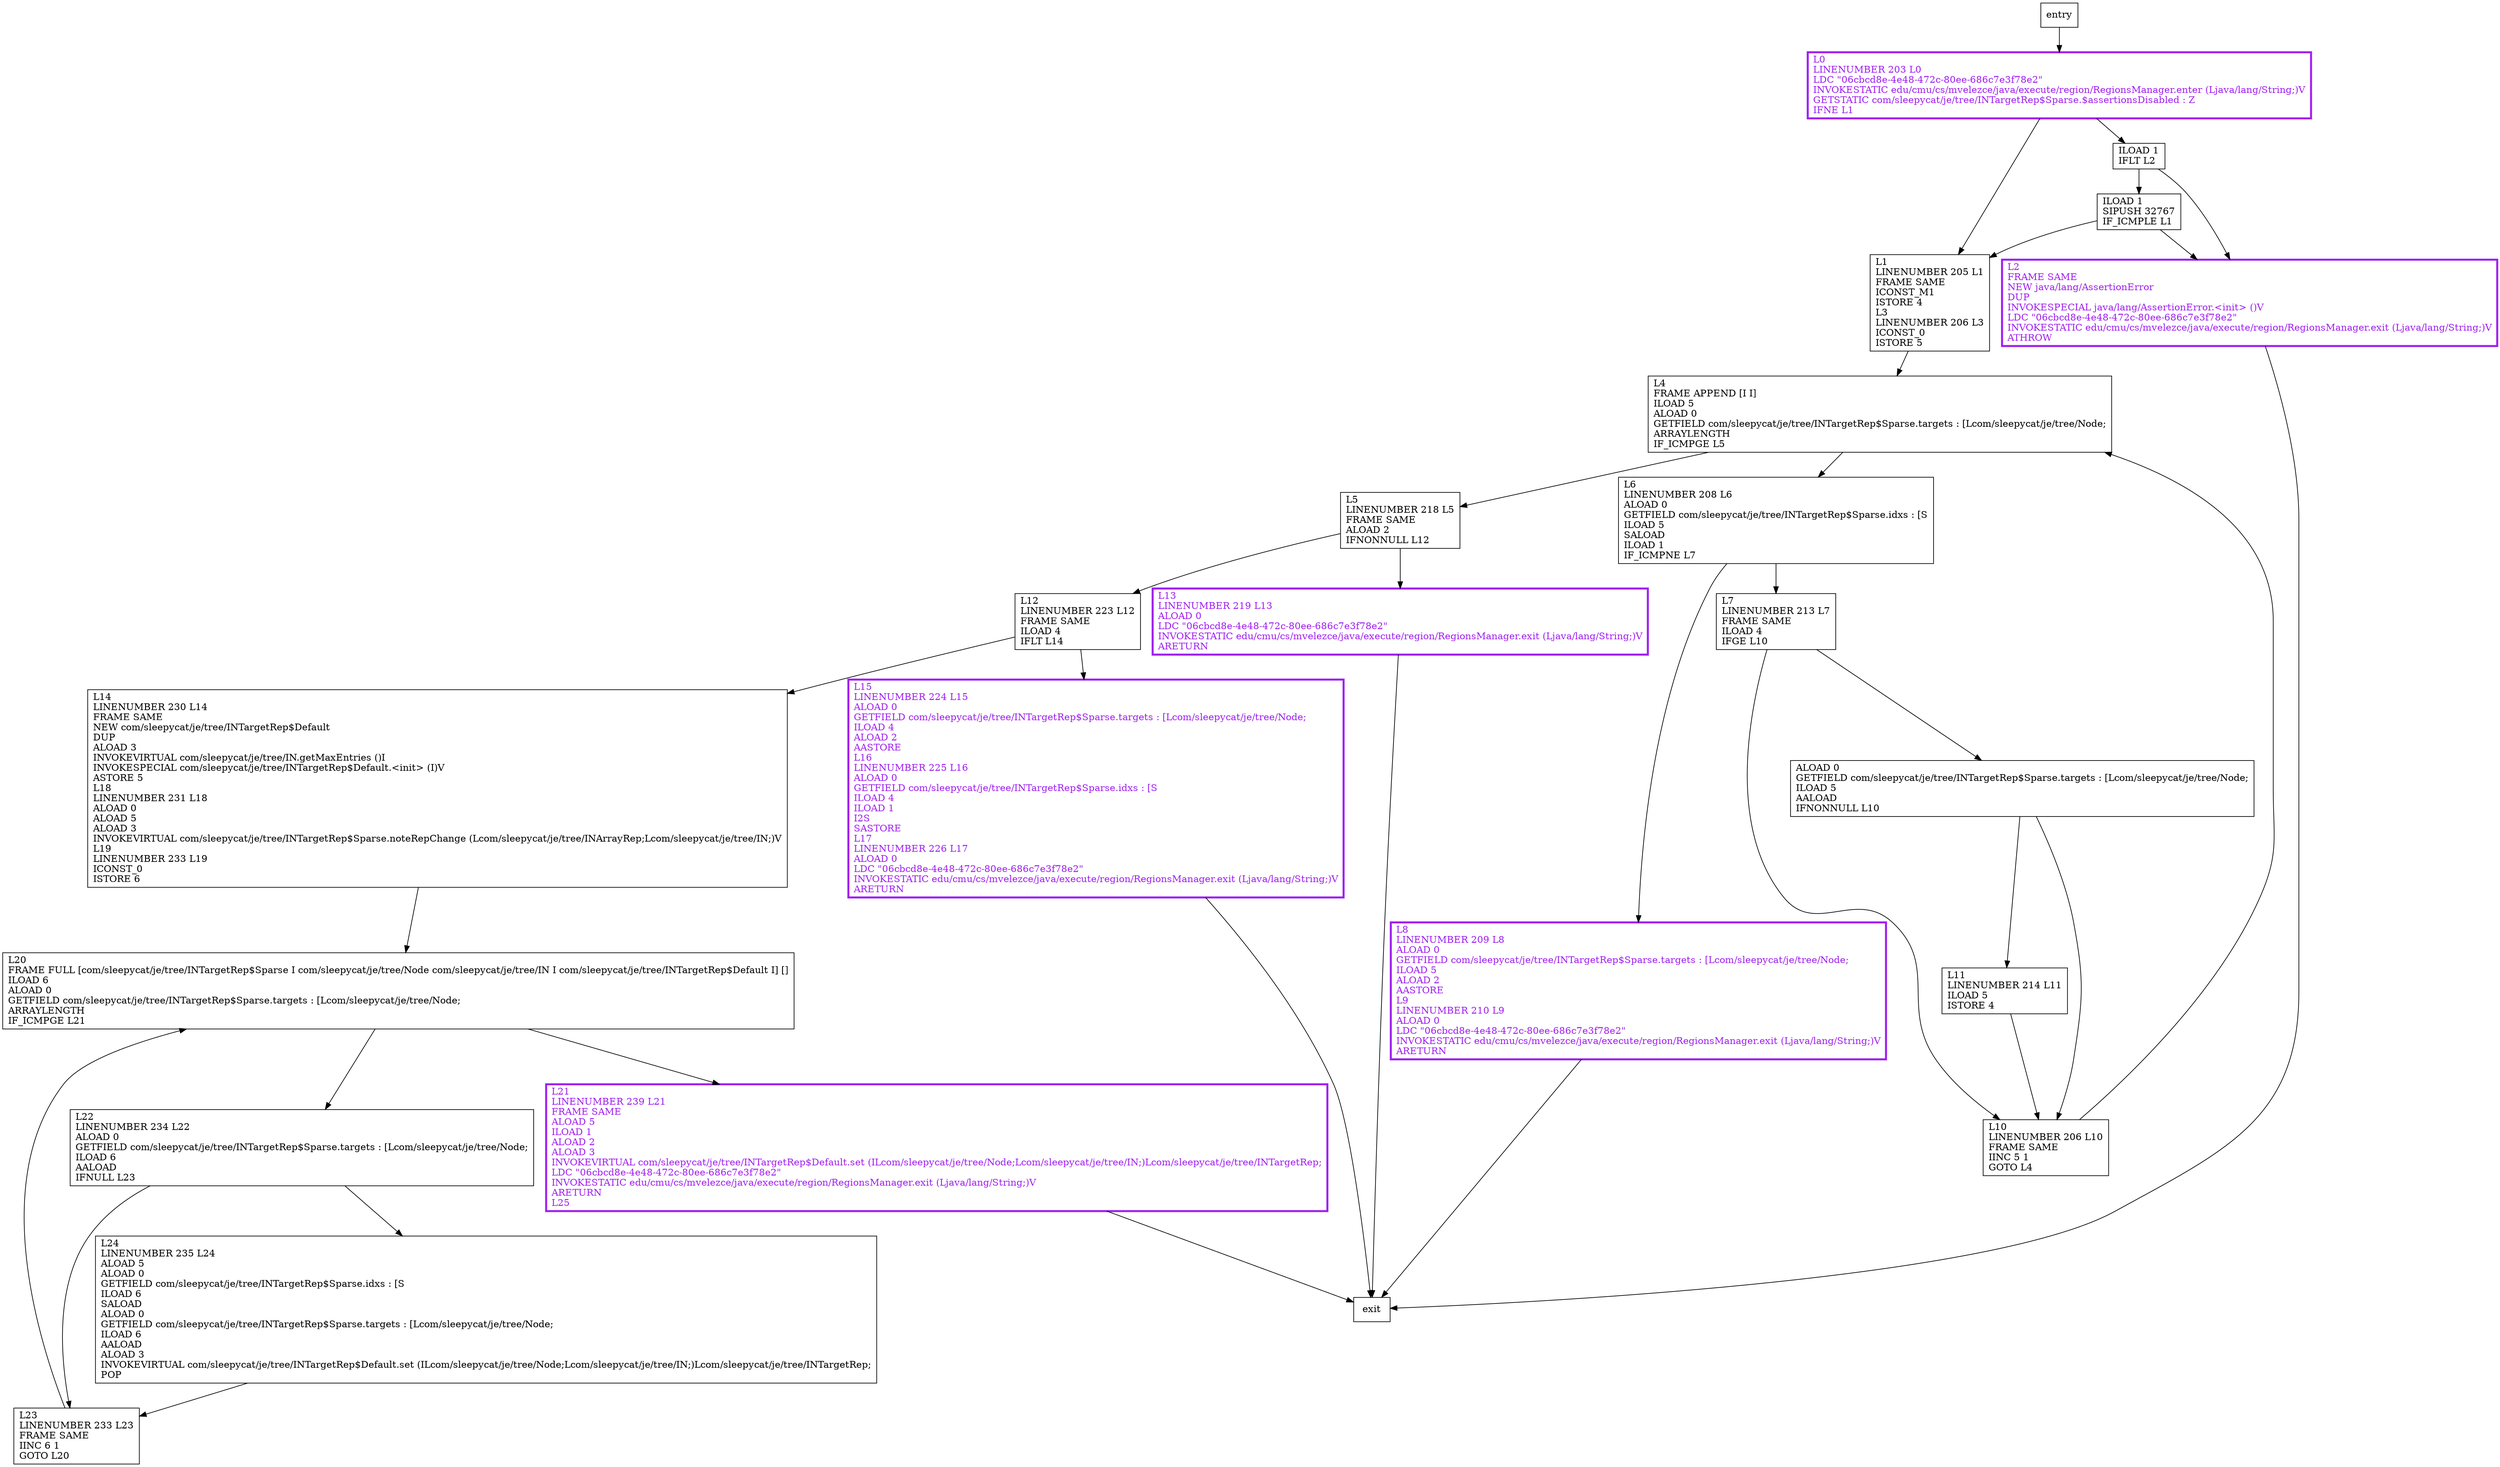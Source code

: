 digraph set {
node [shape=record];
99446472 [label="L0\lLINENUMBER 203 L0\lLDC \"06cbcd8e-4e48-472c-80ee-686c7e3f78e2\"\lINVOKESTATIC edu/cmu/cs/mvelezce/java/execute/region/RegionsManager.enter (Ljava/lang/String;)V\lGETSTATIC com/sleepycat/je/tree/INTargetRep$Sparse.$assertionsDisabled : Z\lIFNE L1\l"];
2116945151 [label="L24\lLINENUMBER 235 L24\lALOAD 5\lALOAD 0\lGETFIELD com/sleepycat/je/tree/INTargetRep$Sparse.idxs : [S\lILOAD 6\lSALOAD\lALOAD 0\lGETFIELD com/sleepycat/je/tree/INTargetRep$Sparse.targets : [Lcom/sleepycat/je/tree/Node;\lILOAD 6\lAALOAD\lALOAD 3\lINVOKEVIRTUAL com/sleepycat/je/tree/INTargetRep$Default.set (ILcom/sleepycat/je/tree/Node;Lcom/sleepycat/je/tree/IN;)Lcom/sleepycat/je/tree/INTargetRep;\lPOP\l"];
1330407372 [label="L4\lFRAME APPEND [I I]\lILOAD 5\lALOAD 0\lGETFIELD com/sleepycat/je/tree/INTargetRep$Sparse.targets : [Lcom/sleepycat/je/tree/Node;\lARRAYLENGTH\lIF_ICMPGE L5\l"];
1160758711 [label="L12\lLINENUMBER 223 L12\lFRAME SAME\lILOAD 4\lIFLT L14\l"];
221801527 [label="L8\lLINENUMBER 209 L8\lALOAD 0\lGETFIELD com/sleepycat/je/tree/INTargetRep$Sparse.targets : [Lcom/sleepycat/je/tree/Node;\lILOAD 5\lALOAD 2\lAASTORE\lL9\lLINENUMBER 210 L9\lALOAD 0\lLDC \"06cbcd8e-4e48-472c-80ee-686c7e3f78e2\"\lINVOKESTATIC edu/cmu/cs/mvelezce/java/execute/region/RegionsManager.exit (Ljava/lang/String;)V\lARETURN\l"];
2045162442 [label="L22\lLINENUMBER 234 L22\lALOAD 0\lGETFIELD com/sleepycat/je/tree/INTargetRep$Sparse.targets : [Lcom/sleepycat/je/tree/Node;\lILOAD 6\lAALOAD\lIFNULL L23\l"];
933244761 [label="L15\lLINENUMBER 224 L15\lALOAD 0\lGETFIELD com/sleepycat/je/tree/INTargetRep$Sparse.targets : [Lcom/sleepycat/je/tree/Node;\lILOAD 4\lALOAD 2\lAASTORE\lL16\lLINENUMBER 225 L16\lALOAD 0\lGETFIELD com/sleepycat/je/tree/INTargetRep$Sparse.idxs : [S\lILOAD 4\lILOAD 1\lI2S\lSASTORE\lL17\lLINENUMBER 226 L17\lALOAD 0\lLDC \"06cbcd8e-4e48-472c-80ee-686c7e3f78e2\"\lINVOKESTATIC edu/cmu/cs/mvelezce/java/execute/region/RegionsManager.exit (Ljava/lang/String;)V\lARETURN\l"];
425774093 [label="L10\lLINENUMBER 206 L10\lFRAME SAME\lIINC 5 1\lGOTO L4\l"];
93461218 [label="ALOAD 0\lGETFIELD com/sleepycat/je/tree/INTargetRep$Sparse.targets : [Lcom/sleepycat/je/tree/Node;\lILOAD 5\lAALOAD\lIFNONNULL L10\l"];
1428325334 [label="L21\lLINENUMBER 239 L21\lFRAME SAME\lALOAD 5\lILOAD 1\lALOAD 2\lALOAD 3\lINVOKEVIRTUAL com/sleepycat/je/tree/INTargetRep$Default.set (ILcom/sleepycat/je/tree/Node;Lcom/sleepycat/je/tree/IN;)Lcom/sleepycat/je/tree/INTargetRep;\lLDC \"06cbcd8e-4e48-472c-80ee-686c7e3f78e2\"\lINVOKESTATIC edu/cmu/cs/mvelezce/java/execute/region/RegionsManager.exit (Ljava/lang/String;)V\lARETURN\lL25\l"];
1334477128 [label="L23\lLINENUMBER 233 L23\lFRAME SAME\lIINC 6 1\lGOTO L20\l"];
568727643 [label="L7\lLINENUMBER 213 L7\lFRAME SAME\lILOAD 4\lIFGE L10\l"];
1545319186 [label="ILOAD 1\lIFLT L2\l"];
1313791508 [label="L6\lLINENUMBER 208 L6\lALOAD 0\lGETFIELD com/sleepycat/je/tree/INTargetRep$Sparse.idxs : [S\lILOAD 5\lSALOAD\lILOAD 1\lIF_ICMPNE L7\l"];
1701146627 [label="L1\lLINENUMBER 205 L1\lFRAME SAME\lICONST_M1\lISTORE 4\lL3\lLINENUMBER 206 L3\lICONST_0\lISTORE 5\l"];
1863467663 [label="L2\lFRAME SAME\lNEW java/lang/AssertionError\lDUP\lINVOKESPECIAL java/lang/AssertionError.\<init\> ()V\lLDC \"06cbcd8e-4e48-472c-80ee-686c7e3f78e2\"\lINVOKESTATIC edu/cmu/cs/mvelezce/java/execute/region/RegionsManager.exit (Ljava/lang/String;)V\lATHROW\l"];
1855713743 [label="L20\lFRAME FULL [com/sleepycat/je/tree/INTargetRep$Sparse I com/sleepycat/je/tree/Node com/sleepycat/je/tree/IN I com/sleepycat/je/tree/INTargetRep$Default I] []\lILOAD 6\lALOAD 0\lGETFIELD com/sleepycat/je/tree/INTargetRep$Sparse.targets : [Lcom/sleepycat/je/tree/Node;\lARRAYLENGTH\lIF_ICMPGE L21\l"];
1358926586 [label="L14\lLINENUMBER 230 L14\lFRAME SAME\lNEW com/sleepycat/je/tree/INTargetRep$Default\lDUP\lALOAD 3\lINVOKEVIRTUAL com/sleepycat/je/tree/IN.getMaxEntries ()I\lINVOKESPECIAL com/sleepycat/je/tree/INTargetRep$Default.\<init\> (I)V\lASTORE 5\lL18\lLINENUMBER 231 L18\lALOAD 0\lALOAD 5\lALOAD 3\lINVOKEVIRTUAL com/sleepycat/je/tree/INTargetRep$Sparse.noteRepChange (Lcom/sleepycat/je/tree/INArrayRep;Lcom/sleepycat/je/tree/IN;)V\lL19\lLINENUMBER 233 L19\lICONST_0\lISTORE 6\l"];
859171688 [label="L5\lLINENUMBER 218 L5\lFRAME SAME\lALOAD 2\lIFNONNULL L12\l"];
1258657715 [label="L11\lLINENUMBER 214 L11\lILOAD 5\lISTORE 4\l"];
23587467 [label="ILOAD 1\lSIPUSH 32767\lIF_ICMPLE L1\l"];
1521510984 [label="L13\lLINENUMBER 219 L13\lALOAD 0\lLDC \"06cbcd8e-4e48-472c-80ee-686c7e3f78e2\"\lINVOKESTATIC edu/cmu/cs/mvelezce/java/execute/region/RegionsManager.exit (Ljava/lang/String;)V\lARETURN\l"];
entry;
exit;
1330407372 -> 859171688
1330407372 -> 1313791508
1334477128 -> 1855713743
568727643 -> 425774093
568727643 -> 93461218
1701146627 -> 1330407372
1358926586 -> 1855713743
1258657715 -> 425774093
99446472 -> 1701146627
99446472 -> 1545319186
2116945151 -> 1334477128
1160758711 -> 1358926586
1160758711 -> 933244761
221801527 -> exit
2045162442 -> 2116945151
2045162442 -> 1334477128
933244761 -> exit
425774093 -> 1330407372
93461218 -> 1258657715
93461218 -> 425774093
1428325334 -> exit
1545319186 -> 1863467663
1545319186 -> 23587467
1313791508 -> 221801527
1313791508 -> 568727643
1863467663 -> exit
1855713743 -> 2045162442
1855713743 -> 1428325334
entry -> 99446472
859171688 -> 1160758711
859171688 -> 1521510984
23587467 -> 1863467663
23587467 -> 1701146627
1521510984 -> exit
1863467663[fontcolor="purple", penwidth=3, color="purple"];
99446472[fontcolor="purple", penwidth=3, color="purple"];
221801527[fontcolor="purple", penwidth=3, color="purple"];
933244761[fontcolor="purple", penwidth=3, color="purple"];
1428325334[fontcolor="purple", penwidth=3, color="purple"];
1521510984[fontcolor="purple", penwidth=3, color="purple"];
}
